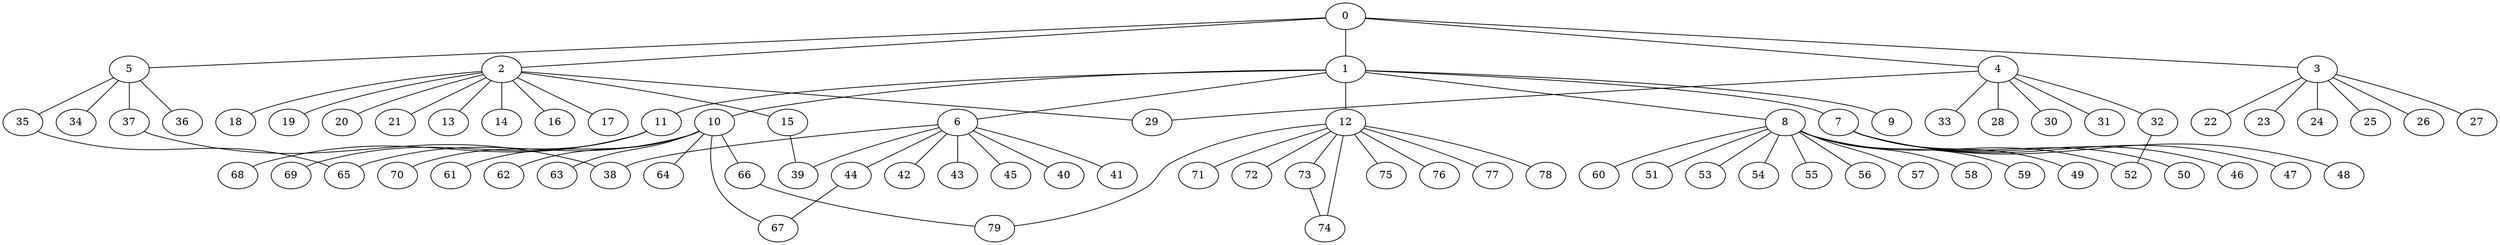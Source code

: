 
graph graphname {
    0 -- 1
0 -- 2
0 -- 3
0 -- 4
0 -- 5
1 -- 6
1 -- 7
1 -- 8
1 -- 9
1 -- 10
1 -- 11
1 -- 12
2 -- 13
2 -- 14
2 -- 15
2 -- 16
2 -- 17
2 -- 18
2 -- 19
2 -- 20
2 -- 21
2 -- 29
3 -- 22
3 -- 23
3 -- 24
3 -- 25
3 -- 26
3 -- 27
4 -- 32
4 -- 33
4 -- 28
4 -- 29
4 -- 30
4 -- 31
5 -- 34
5 -- 35
5 -- 36
5 -- 37
6 -- 38
6 -- 39
6 -- 40
6 -- 41
6 -- 42
6 -- 43
6 -- 44
6 -- 45
7 -- 46
7 -- 47
7 -- 48
7 -- 49
7 -- 50
8 -- 51
8 -- 52
8 -- 53
8 -- 54
8 -- 55
8 -- 56
8 -- 57
8 -- 58
8 -- 59
8 -- 60
10 -- 64
10 -- 66
10 -- 67
10 -- 65
10 -- 61
10 -- 62
10 -- 63
11 -- 68
11 -- 69
11 -- 70
12 -- 71
12 -- 72
12 -- 73
12 -- 74
12 -- 75
12 -- 76
12 -- 77
12 -- 78
12 -- 79
15 -- 39
32 -- 52
35 -- 65
37 -- 38
44 -- 67
66 -- 79
73 -- 74

}

